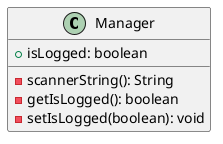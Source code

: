 @startuml
class Manager{
    + isLogged: boolean

    - scannerString(): String
    - getIsLogged(): boolean
    - setIsLogged(boolean): void
}

@enduml